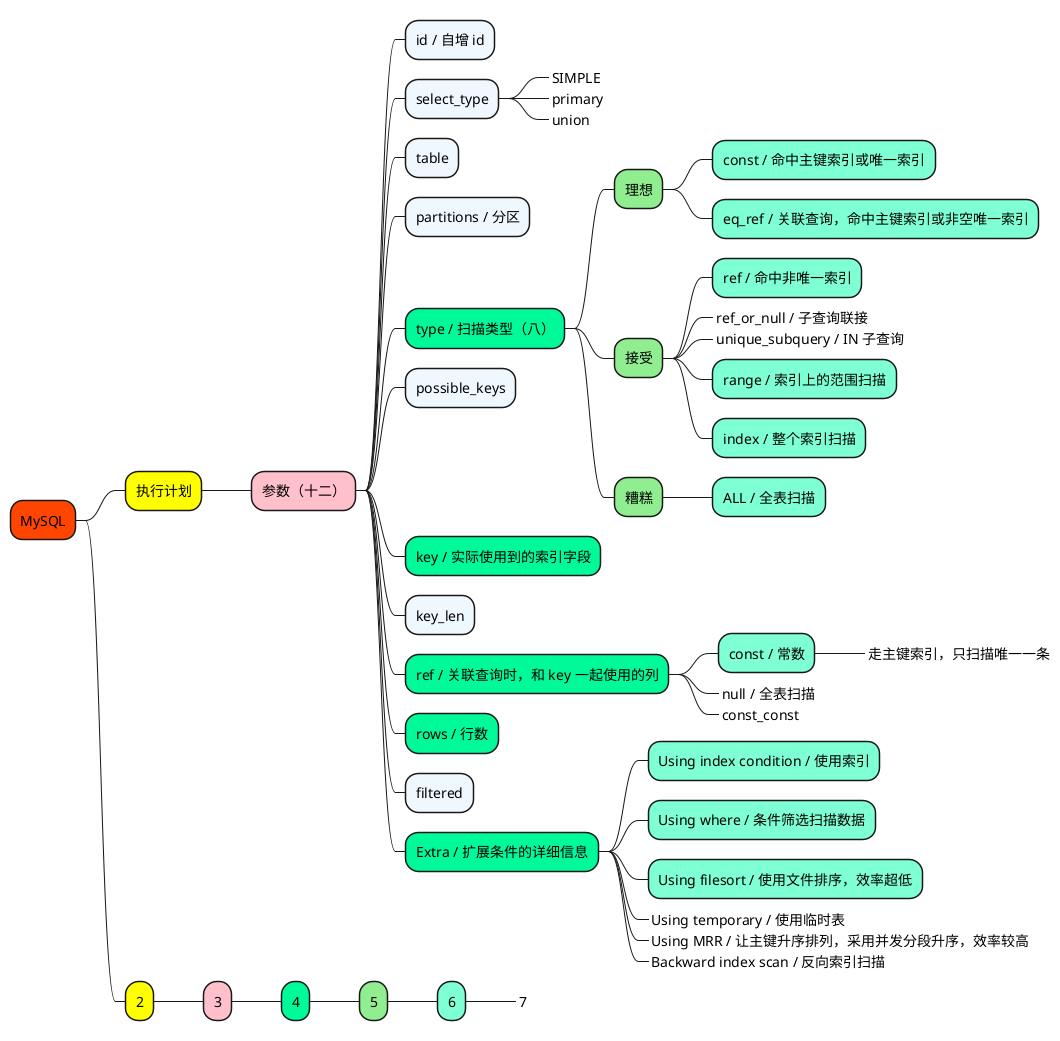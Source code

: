 @startmindmap

+[#OrangeRed] MySQL

++[#yellow] 执行计划

+++[#Pink] 参数（十二）
++++[#AliceBlue] id / 自增 id
++++[#AliceBlue] select_type
+++++_ SIMPLE
+++++_ primary
+++++_ union
++++[#AliceBlue] table
++++[#AliceBlue] partitions / 分区

++++[#MediumSpringGreen] type / 扫描类型（八）
+++++[#LightGreen] 理想
++++++[#Aquamarine] const / 命中主键索引或唯一索引
++++++[#Aquamarine] eq_ref / 关联查询，命中主键索引或非空唯一索引
+++++[#LightGreen] 接受
++++++[#Aquamarine] ref / 命中非唯一索引
++++++[#Aquamarine]_ ref_or_null / 子查询联接
++++++[#Aquamarine]_ unique_subquery / IN 子查询
++++++[#Aquamarine] range / 索引上的范围扫描
++++++[#Aquamarine] index / 整个索引扫描
+++++[#LightGreen] 糟糕
++++++[#Aquamarine] ALL / 全表扫描

++++[#AliceBlue] possible_keys

++++[#MediumSpringGreen] key / 实际使用到的索引字段

++++[#AliceBlue] key_len

++++[#MediumSpringGreen] ref / 关联查询时，和 key 一起使用的列
+++++[#Aquamarine] const / 常数
++++++[#Aquamarine]_ 走主键索引，只扫描唯一一条
+++++[#Aquamarine]_ null / 全表扫描
+++++[#Aquamarine]_ const_const

++++[#MediumSpringGreen] rows / 行数
++++[#AliceBlue] filtered

++++[#MediumSpringGreen] Extra / 扩展条件的详细信息
+++++[#Aquamarine] Using index condition / 使用索引
+++++[#Aquamarine] Using where / 条件筛选扫描数据
+++++[#Aquamarine] Using filesort / 使用文件排序，效率超低
+++++[#Aquamarine]_ Using temporary / 使用临时表
+++++[#Aquamarine]_ Using MRR / 让主键升序排列，采用并发分段升序，效率较高
+++++[#Aquamarine]_ Backward index scan / 反向索引扫描



++[#yellow] 2

+++[#Pink] 3

++++[#MediumSpringGreen] 4
+++++[#LightGreen] 5
++++++[#Aquamarine] 6
+++++++[#Aquamarine]_ 7




@endmindmap